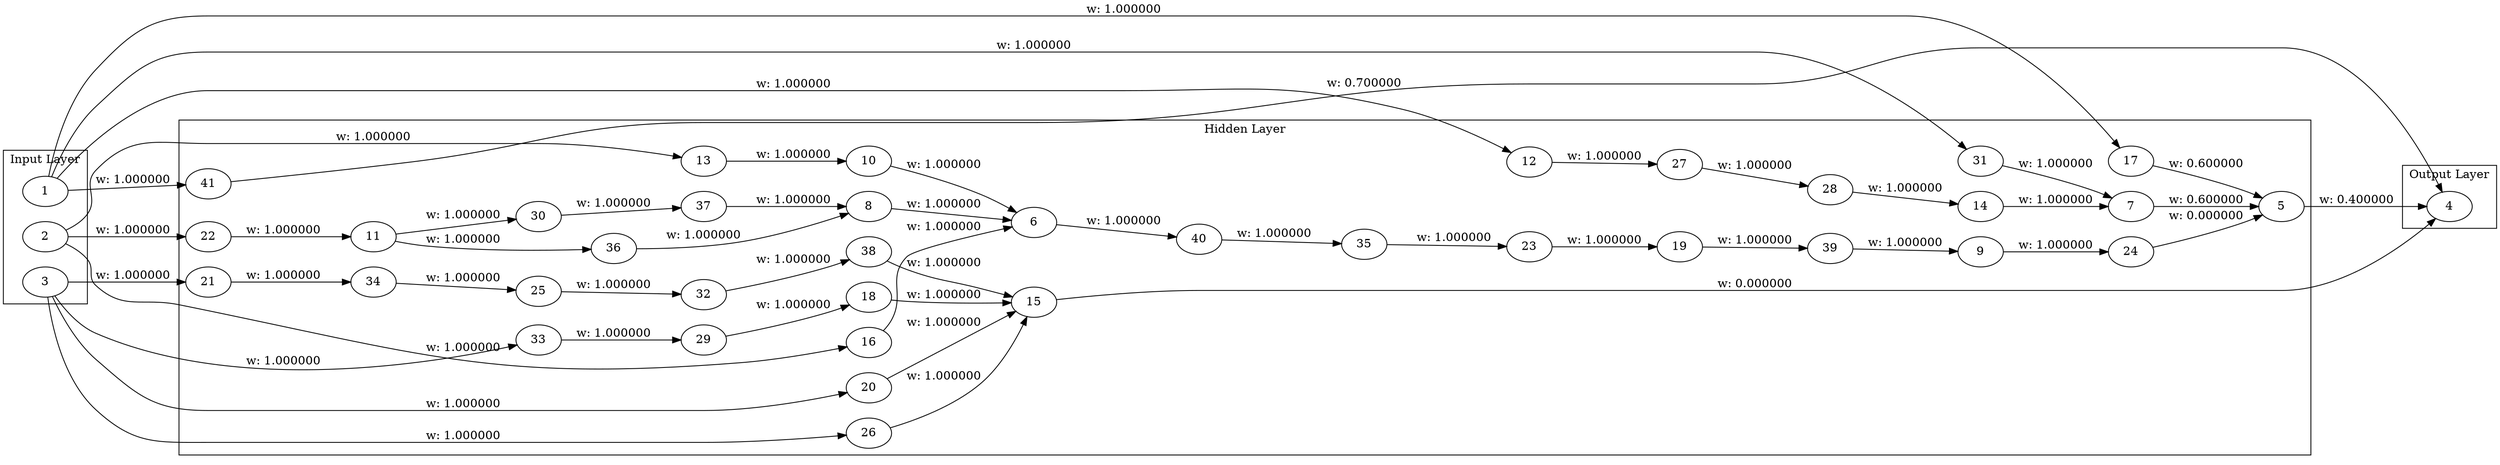 digraph Genome {
  rankdir=LR;
  subgraph cluster_0 {
    label="Input Layer";
    1;
    2;
    3;
  }
  subgraph cluster_1 {
    label="Hidden Layer";
    5;
    6;
    7;
    8;
    9;
    10;
    11;
    12;
    13;
    14;
    15;
    16;
    17;
    18;
    19;
    20;
    21;
    22;
    23;
    24;
    25;
    26;
    27;
    28;
    29;
    30;
    31;
    32;
    33;
    34;
    35;
    36;
    37;
    38;
    39;
    40;
    41;
  }
  subgraph cluster_2 {
    label="Output Layer";
    4;
  }
  5 -> 4 [label="w: 0.400000"];
  7 -> 5 [label="w: 0.600000"];
  8 -> 6 [label="w: 1.000000"];
  10 -> 6 [label="w: 1.000000"];
  1 -> 12 [label="w: 1.000000"];
  2 -> 13 [label="w: 1.000000"];
  13 -> 10 [label="w: 1.000000"];
  14 -> 7 [label="w: 1.000000"];
  15 -> 4 [label="w: 0.000000"];
  2 -> 16 [label="w: 1.000000"];
  16 -> 6 [label="w: 1.000000"];
  1 -> 17 [label="w: 1.000000"];
  17 -> 5 [label="w: 0.600000"];
  18 -> 15 [label="w: 1.000000"];
  3 -> 20 [label="w: 1.000000"];
  20 -> 15 [label="w: 1.000000"];
  3 -> 21 [label="w: 1.000000"];
  2 -> 22 [label="w: 1.000000"];
  22 -> 11 [label="w: 1.000000"];
  23 -> 19 [label="w: 1.000000"];
  9 -> 24 [label="w: 1.000000"];
  24 -> 5 [label="w: 0.000000"];
  3 -> 26 [label="w: 1.000000"];
  26 -> 15 [label="w: 1.000000"];
  12 -> 27 [label="w: 1.000000"];
  27 -> 28 [label="w: 1.000000"];
  28 -> 14 [label="w: 1.000000"];
  29 -> 18 [label="w: 1.000000"];
  11 -> 30 [label="w: 1.000000"];
  1 -> 31 [label="w: 1.000000"];
  31 -> 7 [label="w: 1.000000"];
  25 -> 32 [label="w: 1.000000"];
  3 -> 33 [label="w: 1.000000"];
  33 -> 29 [label="w: 1.000000"];
  21 -> 34 [label="w: 1.000000"];
  34 -> 25 [label="w: 1.000000"];
  35 -> 23 [label="w: 1.000000"];
  11 -> 36 [label="w: 1.000000"];
  36 -> 8 [label="w: 1.000000"];
  30 -> 37 [label="w: 1.000000"];
  37 -> 8 [label="w: 1.000000"];
  32 -> 38 [label="w: 1.000000"];
  38 -> 15 [label="w: 1.000000"];
  19 -> 39 [label="w: 1.000000"];
  39 -> 9 [label="w: 1.000000"];
  6 -> 40 [label="w: 1.000000"];
  40 -> 35 [label="w: 1.000000"];
  1 -> 41 [label="w: 1.000000"];
  41 -> 4 [label="w: 0.700000"];
}
